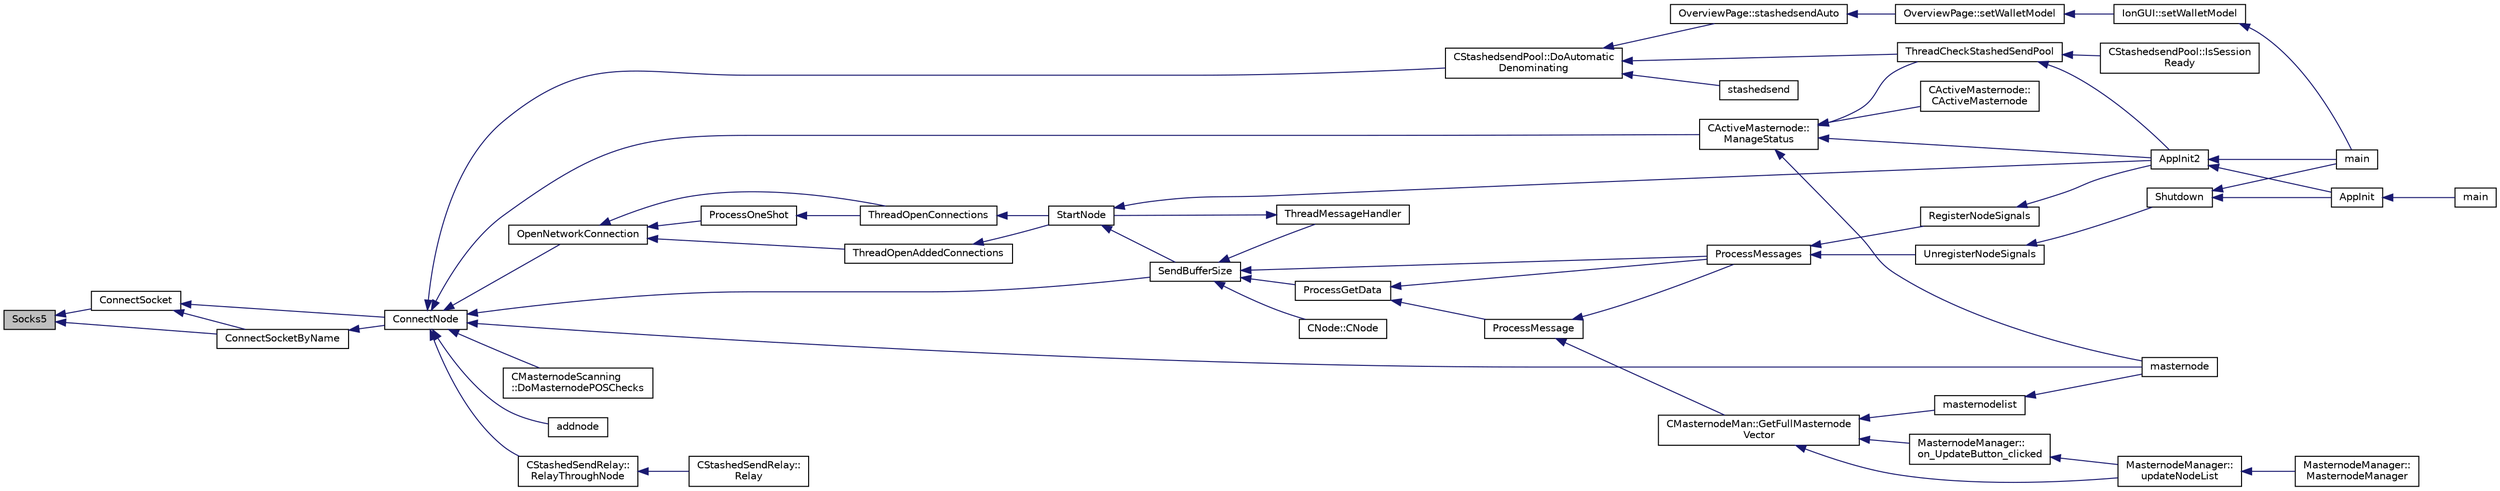 digraph "Socks5"
{
  edge [fontname="Helvetica",fontsize="10",labelfontname="Helvetica",labelfontsize="10"];
  node [fontname="Helvetica",fontsize="10",shape=record];
  rankdir="LR";
  Node719 [label="Socks5",height=0.2,width=0.4,color="black", fillcolor="grey75", style="filled", fontcolor="black"];
  Node719 -> Node720 [dir="back",color="midnightblue",fontsize="10",style="solid",fontname="Helvetica"];
  Node720 [label="ConnectSocket",height=0.2,width=0.4,color="black", fillcolor="white", style="filled",URL="$da/df0/netbase_8h.html#a1647b6ef2c58fd2f57f9243d3f17093d"];
  Node720 -> Node721 [dir="back",color="midnightblue",fontsize="10",style="solid",fontname="Helvetica"];
  Node721 [label="ConnectNode",height=0.2,width=0.4,color="black", fillcolor="white", style="filled",URL="$d7/d97/net_8h.html#ab2c1bd88322f3f689616e70be5b53ade"];
  Node721 -> Node722 [dir="back",color="midnightblue",fontsize="10",style="solid",fontname="Helvetica"];
  Node722 [label="CActiveMasternode::\lManageStatus",height=0.2,width=0.4,color="black", fillcolor="white", style="filled",URL="$d9/d29/class_c_active_masternode.html#a8004b3b2100da7dcfedbd1e959633e51"];
  Node722 -> Node723 [dir="back",color="midnightblue",fontsize="10",style="solid",fontname="Helvetica"];
  Node723 [label="CActiveMasternode::\lCActiveMasternode",height=0.2,width=0.4,color="black", fillcolor="white", style="filled",URL="$d9/d29/class_c_active_masternode.html#a7ffb946d1b2aad0054d3b3efce8c0543"];
  Node722 -> Node724 [dir="back",color="midnightblue",fontsize="10",style="solid",fontname="Helvetica"];
  Node724 [label="AppInit2",height=0.2,width=0.4,color="black", fillcolor="white", style="filled",URL="$d8/dc0/init_8h.html#a1a4c1bfbf6ba1db77e988b89b9cadfd3",tooltip="Initialize ion. "];
  Node724 -> Node725 [dir="back",color="midnightblue",fontsize="10",style="solid",fontname="Helvetica"];
  Node725 [label="AppInit",height=0.2,width=0.4,color="black", fillcolor="white", style="filled",URL="$d4/d35/iond_8cpp.html#ac59316b767e6984e1285f0531275286b"];
  Node725 -> Node726 [dir="back",color="midnightblue",fontsize="10",style="solid",fontname="Helvetica"];
  Node726 [label="main",height=0.2,width=0.4,color="black", fillcolor="white", style="filled",URL="$d4/d35/iond_8cpp.html#a0ddf1224851353fc92bfbff6f499fa97"];
  Node724 -> Node727 [dir="back",color="midnightblue",fontsize="10",style="solid",fontname="Helvetica"];
  Node727 [label="main",height=0.2,width=0.4,color="black", fillcolor="white", style="filled",URL="$d5/d2d/ion_8cpp.html#a0ddf1224851353fc92bfbff6f499fa97"];
  Node722 -> Node728 [dir="back",color="midnightblue",fontsize="10",style="solid",fontname="Helvetica"];
  Node728 [label="masternode",height=0.2,width=0.4,color="black", fillcolor="white", style="filled",URL="$d5/d6b/rpcstashedsend_8cpp.html#a30609e443aeb47c29ed0878d16b1b5e1"];
  Node722 -> Node729 [dir="back",color="midnightblue",fontsize="10",style="solid",fontname="Helvetica"];
  Node729 [label="ThreadCheckStashedSendPool",height=0.2,width=0.4,color="black", fillcolor="white", style="filled",URL="$d9/dbc/stashedsend_8h.html#ab583ddc86effded8432ea5387f77d883"];
  Node729 -> Node724 [dir="back",color="midnightblue",fontsize="10",style="solid",fontname="Helvetica"];
  Node729 -> Node730 [dir="back",color="midnightblue",fontsize="10",style="solid",fontname="Helvetica"];
  Node730 [label="CStashedsendPool::IsSession\lReady",height=0.2,width=0.4,color="black", fillcolor="white", style="filled",URL="$dd/d8a/class_c_stashedsend_pool.html#acb903e97bacd0ecf2f1c3c0d82e6641c",tooltip="Do we have enough users to take entries? "];
  Node721 -> Node731 [dir="back",color="midnightblue",fontsize="10",style="solid",fontname="Helvetica"];
  Node731 [label="CMasternodeScanning\l::DoMasternodePOSChecks",height=0.2,width=0.4,color="black", fillcolor="white", style="filled",URL="$d5/d9f/class_c_masternode_scanning.html#a6bc18fb7508f702e2a2d1c3731342f8f"];
  Node721 -> Node732 [dir="back",color="midnightblue",fontsize="10",style="solid",fontname="Helvetica"];
  Node732 [label="OpenNetworkConnection",height=0.2,width=0.4,color="black", fillcolor="white", style="filled",URL="$dd/d84/net_8cpp.html#aa19cb8e6cf23a990e585f2bbf9ece276"];
  Node732 -> Node733 [dir="back",color="midnightblue",fontsize="10",style="solid",fontname="Helvetica"];
  Node733 [label="ProcessOneShot",height=0.2,width=0.4,color="black", fillcolor="white", style="filled",URL="$dd/d84/net_8cpp.html#af2ec2d087be42005dc76eac64a531088"];
  Node733 -> Node734 [dir="back",color="midnightblue",fontsize="10",style="solid",fontname="Helvetica"];
  Node734 [label="ThreadOpenConnections",height=0.2,width=0.4,color="black", fillcolor="white", style="filled",URL="$dd/d84/net_8cpp.html#a3b4720330e61127963a43df26b80f804"];
  Node734 -> Node735 [dir="back",color="midnightblue",fontsize="10",style="solid",fontname="Helvetica"];
  Node735 [label="StartNode",height=0.2,width=0.4,color="black", fillcolor="white", style="filled",URL="$d7/d97/net_8h.html#a9396d8054e8f74959e9391871aaddde0"];
  Node735 -> Node724 [dir="back",color="midnightblue",fontsize="10",style="solid",fontname="Helvetica"];
  Node735 -> Node736 [dir="back",color="midnightblue",fontsize="10",style="solid",fontname="Helvetica"];
  Node736 [label="SendBufferSize",height=0.2,width=0.4,color="black", fillcolor="white", style="filled",URL="$d7/d97/net_8h.html#a13f289d6233bd32b78a38793f76bdccb"];
  Node736 -> Node737 [dir="back",color="midnightblue",fontsize="10",style="solid",fontname="Helvetica"];
  Node737 [label="ProcessGetData",height=0.2,width=0.4,color="black", fillcolor="white", style="filled",URL="$df/d0a/main_8cpp.html#a3be415b83ecfe1f4215e0bd28c3b1eec"];
  Node737 -> Node738 [dir="back",color="midnightblue",fontsize="10",style="solid",fontname="Helvetica"];
  Node738 [label="ProcessMessage",height=0.2,width=0.4,color="black", fillcolor="white", style="filled",URL="$df/d0a/main_8cpp.html#a8ba92b1a4bce3c835e887a9073d17d8e"];
  Node738 -> Node739 [dir="back",color="midnightblue",fontsize="10",style="solid",fontname="Helvetica"];
  Node739 [label="ProcessMessages",height=0.2,width=0.4,color="black", fillcolor="white", style="filled",URL="$d4/dbf/main_8h.html#a196f9318f02448b85b28d612698934fd"];
  Node739 -> Node740 [dir="back",color="midnightblue",fontsize="10",style="solid",fontname="Helvetica"];
  Node740 [label="RegisterNodeSignals",height=0.2,width=0.4,color="black", fillcolor="white", style="filled",URL="$d4/dbf/main_8h.html#ab02615ff65f91d69f8d786ec900baa8a",tooltip="Register with a network node to receive its signals. "];
  Node740 -> Node724 [dir="back",color="midnightblue",fontsize="10",style="solid",fontname="Helvetica"];
  Node739 -> Node741 [dir="back",color="midnightblue",fontsize="10",style="solid",fontname="Helvetica"];
  Node741 [label="UnregisterNodeSignals",height=0.2,width=0.4,color="black", fillcolor="white", style="filled",URL="$d4/dbf/main_8h.html#a3ef0cc6e9d9d6435ee2a5569244d6ebd",tooltip="Unregister a network node. "];
  Node741 -> Node742 [dir="back",color="midnightblue",fontsize="10",style="solid",fontname="Helvetica"];
  Node742 [label="Shutdown",height=0.2,width=0.4,color="black", fillcolor="white", style="filled",URL="$d8/dc0/init_8h.html#ac5f038c2b480cf9ef5e19e3eba8dbaf9"];
  Node742 -> Node725 [dir="back",color="midnightblue",fontsize="10",style="solid",fontname="Helvetica"];
  Node742 -> Node727 [dir="back",color="midnightblue",fontsize="10",style="solid",fontname="Helvetica"];
  Node738 -> Node743 [dir="back",color="midnightblue",fontsize="10",style="solid",fontname="Helvetica"];
  Node743 [label="CMasternodeMan::GetFullMasternode\lVector",height=0.2,width=0.4,color="black", fillcolor="white", style="filled",URL="$dc/d6b/class_c_masternode_man.html#ab39e213a7601e1bef2eba1d5d63206f5"];
  Node743 -> Node744 [dir="back",color="midnightblue",fontsize="10",style="solid",fontname="Helvetica"];
  Node744 [label="MasternodeManager::\lupdateNodeList",height=0.2,width=0.4,color="black", fillcolor="white", style="filled",URL="$d9/d70/class_masternode_manager.html#a5485a8bd6ccf673027165cc1207dfae9"];
  Node744 -> Node745 [dir="back",color="midnightblue",fontsize="10",style="solid",fontname="Helvetica"];
  Node745 [label="MasternodeManager::\lMasternodeManager",height=0.2,width=0.4,color="black", fillcolor="white", style="filled",URL="$d9/d70/class_masternode_manager.html#ad18cb99065e056e6b791e2356de826bf"];
  Node743 -> Node746 [dir="back",color="midnightblue",fontsize="10",style="solid",fontname="Helvetica"];
  Node746 [label="MasternodeManager::\lon_UpdateButton_clicked",height=0.2,width=0.4,color="black", fillcolor="white", style="filled",URL="$d9/d70/class_masternode_manager.html#ae8d07b4d869e3eb09fe1be445eff0430"];
  Node746 -> Node744 [dir="back",color="midnightblue",fontsize="10",style="solid",fontname="Helvetica"];
  Node743 -> Node747 [dir="back",color="midnightblue",fontsize="10",style="solid",fontname="Helvetica"];
  Node747 [label="masternodelist",height=0.2,width=0.4,color="black", fillcolor="white", style="filled",URL="$d5/d6b/rpcstashedsend_8cpp.html#a3a7ed7e37f21eb2912afc6e776f7236c"];
  Node747 -> Node728 [dir="back",color="midnightblue",fontsize="10",style="solid",fontname="Helvetica"];
  Node737 -> Node739 [dir="back",color="midnightblue",fontsize="10",style="solid",fontname="Helvetica"];
  Node736 -> Node739 [dir="back",color="midnightblue",fontsize="10",style="solid",fontname="Helvetica"];
  Node736 -> Node748 [dir="back",color="midnightblue",fontsize="10",style="solid",fontname="Helvetica"];
  Node748 [label="ThreadMessageHandler",height=0.2,width=0.4,color="black", fillcolor="white", style="filled",URL="$dd/d84/net_8cpp.html#a379b0d3521bdd62ac296f219d70c4e30"];
  Node748 -> Node735 [dir="back",color="midnightblue",fontsize="10",style="solid",fontname="Helvetica"];
  Node736 -> Node749 [dir="back",color="midnightblue",fontsize="10",style="solid",fontname="Helvetica"];
  Node749 [label="CNode::CNode",height=0.2,width=0.4,color="black", fillcolor="white", style="filled",URL="$d1/d64/class_c_node.html#a51556705550511146245b9fb2fec09c1"];
  Node732 -> Node734 [dir="back",color="midnightblue",fontsize="10",style="solid",fontname="Helvetica"];
  Node732 -> Node750 [dir="back",color="midnightblue",fontsize="10",style="solid",fontname="Helvetica"];
  Node750 [label="ThreadOpenAddedConnections",height=0.2,width=0.4,color="black", fillcolor="white", style="filled",URL="$dd/d84/net_8cpp.html#a2d1ca95557ae336582b886a251e7fe94"];
  Node750 -> Node735 [dir="back",color="midnightblue",fontsize="10",style="solid",fontname="Helvetica"];
  Node721 -> Node736 [dir="back",color="midnightblue",fontsize="10",style="solid",fontname="Helvetica"];
  Node721 -> Node751 [dir="back",color="midnightblue",fontsize="10",style="solid",fontname="Helvetica"];
  Node751 [label="addnode",height=0.2,width=0.4,color="black", fillcolor="white", style="filled",URL="$df/dab/rpcnet_8cpp.html#ab455bfd729ba34d3bb55b716e62405a3"];
  Node721 -> Node728 [dir="back",color="midnightblue",fontsize="10",style="solid",fontname="Helvetica"];
  Node721 -> Node752 [dir="back",color="midnightblue",fontsize="10",style="solid",fontname="Helvetica"];
  Node752 [label="CStashedSendRelay::\lRelayThroughNode",height=0.2,width=0.4,color="black", fillcolor="white", style="filled",URL="$d2/d25/class_c_stashed_send_relay.html#a3e759315bdccb63c1810582eeffa080e"];
  Node752 -> Node753 [dir="back",color="midnightblue",fontsize="10",style="solid",fontname="Helvetica"];
  Node753 [label="CStashedSendRelay::\lRelay",height=0.2,width=0.4,color="black", fillcolor="white", style="filled",URL="$d2/d25/class_c_stashed_send_relay.html#a1466672b4c8f26d5cef789ea42388718"];
  Node721 -> Node754 [dir="back",color="midnightblue",fontsize="10",style="solid",fontname="Helvetica"];
  Node754 [label="CStashedsendPool::DoAutomatic\lDenominating",height=0.2,width=0.4,color="black", fillcolor="white", style="filled",URL="$dd/d8a/class_c_stashedsend_pool.html#a21f19df4854af34c8f89187c768a524f",tooltip="Passively run Stashedsend in the background according to the configuration in settings (only for QT) ..."];
  Node754 -> Node755 [dir="back",color="midnightblue",fontsize="10",style="solid",fontname="Helvetica"];
  Node755 [label="OverviewPage::stashedsendAuto",height=0.2,width=0.4,color="black", fillcolor="white", style="filled",URL="$d1/d91/class_overview_page.html#abf60d7de5f283687a914b487dc44ca76"];
  Node755 -> Node756 [dir="back",color="midnightblue",fontsize="10",style="solid",fontname="Helvetica"];
  Node756 [label="OverviewPage::setWalletModel",height=0.2,width=0.4,color="black", fillcolor="white", style="filled",URL="$d1/d91/class_overview_page.html#a2ed52a3a87e9c74fee38fa873c9bc71f"];
  Node756 -> Node757 [dir="back",color="midnightblue",fontsize="10",style="solid",fontname="Helvetica"];
  Node757 [label="IonGUI::setWalletModel",height=0.2,width=0.4,color="black", fillcolor="white", style="filled",URL="$dc/d0b/class_ion_g_u_i.html#a37f87db65498b036d387c705a749c45d",tooltip="Set the wallet model. "];
  Node757 -> Node727 [dir="back",color="midnightblue",fontsize="10",style="solid",fontname="Helvetica"];
  Node754 -> Node758 [dir="back",color="midnightblue",fontsize="10",style="solid",fontname="Helvetica"];
  Node758 [label="stashedsend",height=0.2,width=0.4,color="black", fillcolor="white", style="filled",URL="$d5/d6b/rpcstashedsend_8cpp.html#a5a7cb1ad55aeaa8bcbb5172e9153a75a"];
  Node754 -> Node729 [dir="back",color="midnightblue",fontsize="10",style="solid",fontname="Helvetica"];
  Node720 -> Node759 [dir="back",color="midnightblue",fontsize="10",style="solid",fontname="Helvetica"];
  Node759 [label="ConnectSocketByName",height=0.2,width=0.4,color="black", fillcolor="white", style="filled",URL="$da/df0/netbase_8h.html#a6b06ed45e08d73e435c656a4dfcb0a95"];
  Node759 -> Node721 [dir="back",color="midnightblue",fontsize="10",style="solid",fontname="Helvetica"];
  Node719 -> Node759 [dir="back",color="midnightblue",fontsize="10",style="solid",fontname="Helvetica"];
}
